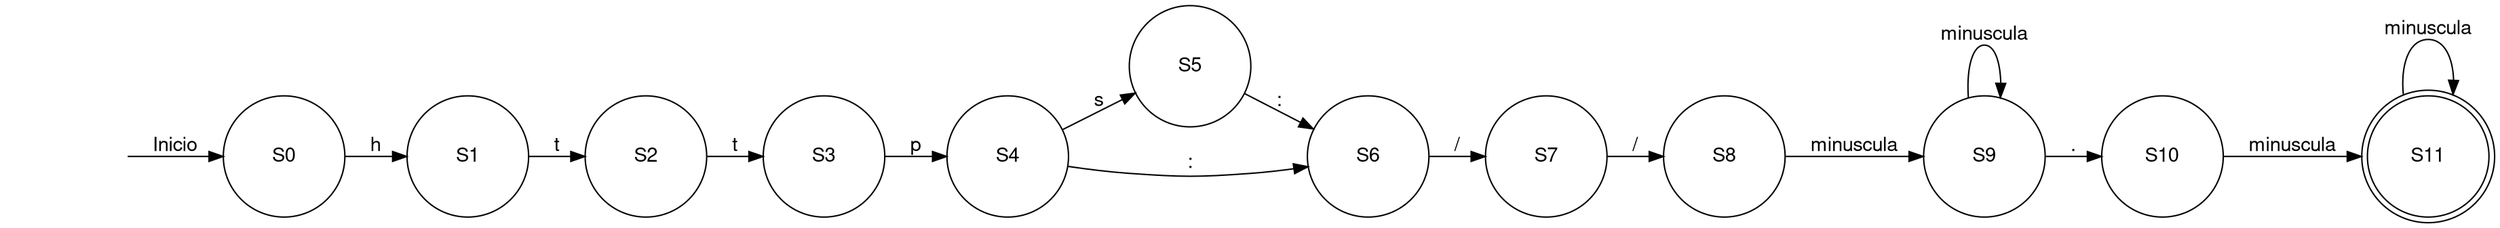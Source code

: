 digraph finite_state_machine {
fontname="Helvetica,Arial,sans-serif"
node [fontname="Helvetica,Arial,sans-serif"]
edge [fontname="Helvetica,Arial,sans-serif"]
rankdir=LR;
nodesep=0.5;
node [shape = circle width = "1.2"]
S[shape=plaintext, label= ""]
S0
S1
S2
S3
S4
S5
S6
S7
S8
S9
S10
S11[shape = doublecircle]
S -> S0 [label = "Inicio"];
S0 -> S1 [label = "h"];
S1 -> S2 [label = "t"];
S2 -> S3 [label = "t"];
S3 -> S4 [label = "p"];
S4 -> S5 [label = "s"];
S4 -> S6 [label = ":"];
S5 -> S6 [label = ":"];
S6 -> S7 [label = "/"];
S7 -> S8 [label = "/"];
S8 -> S9 [label = "minuscula"];
S9 -> S9 [label = "minuscula"];
S9 -> S10 [label = "."];
S10 -> S11 [label = "minuscula"];
S11 -> S11 [label = "minuscula"];
}
